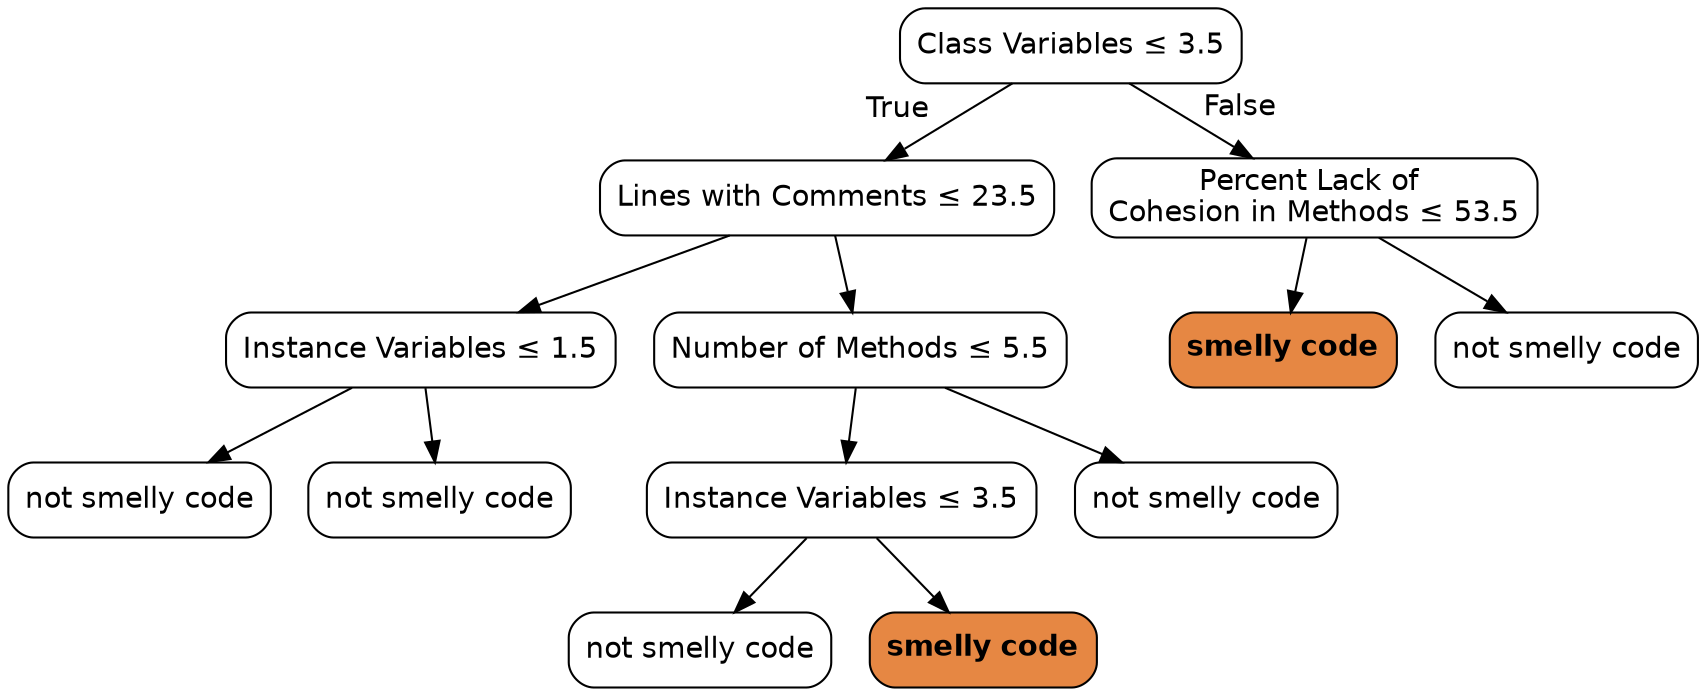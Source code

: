 digraph Tree {
node [color="black", fontname=helvetica, shape=box,  style="filled, rounded", fillcolor="#FFFFFF"];
edge [fontname=helvetica];
0 [label=<Class Variables &le; 3.5>];
1 [label=<Lines with Comments &le; 23.5>];
0 -> 1  [headlabel="True", labelangle=45, labeldistance="2.5"];
3 [label=<Instance Variables &le; 1.5>];
1 -> 3;
11 [label=<not smelly code>];
3 -> 11;
12 [label=<not smelly code>];
3 -> 12;
4 [label=<Number of Methods &le; 5.5>];
1 -> 4;
7 [label=<Instance Variables &le; 3.5>];
4 -> 7;
9 [label=<not smelly code>];
7 -> 9;
10 [label=<<b>smelly code</b>>, fillcolor="#e68743"];
7 -> 10;
8 [label=<not smelly code>];
4 -> 8;
2 [label=<Percent Lack of <br/>Cohesion in Methods &le; 53.5>];
0 -> 2  [headlabel="False", labelangle="-45", labeldistance="2.5"];
5 [label=<<b>smelly code</b>>, fillcolor="#e68743"];
2 -> 5;
6 [label=<not smelly code>];
2 -> 6;
}
